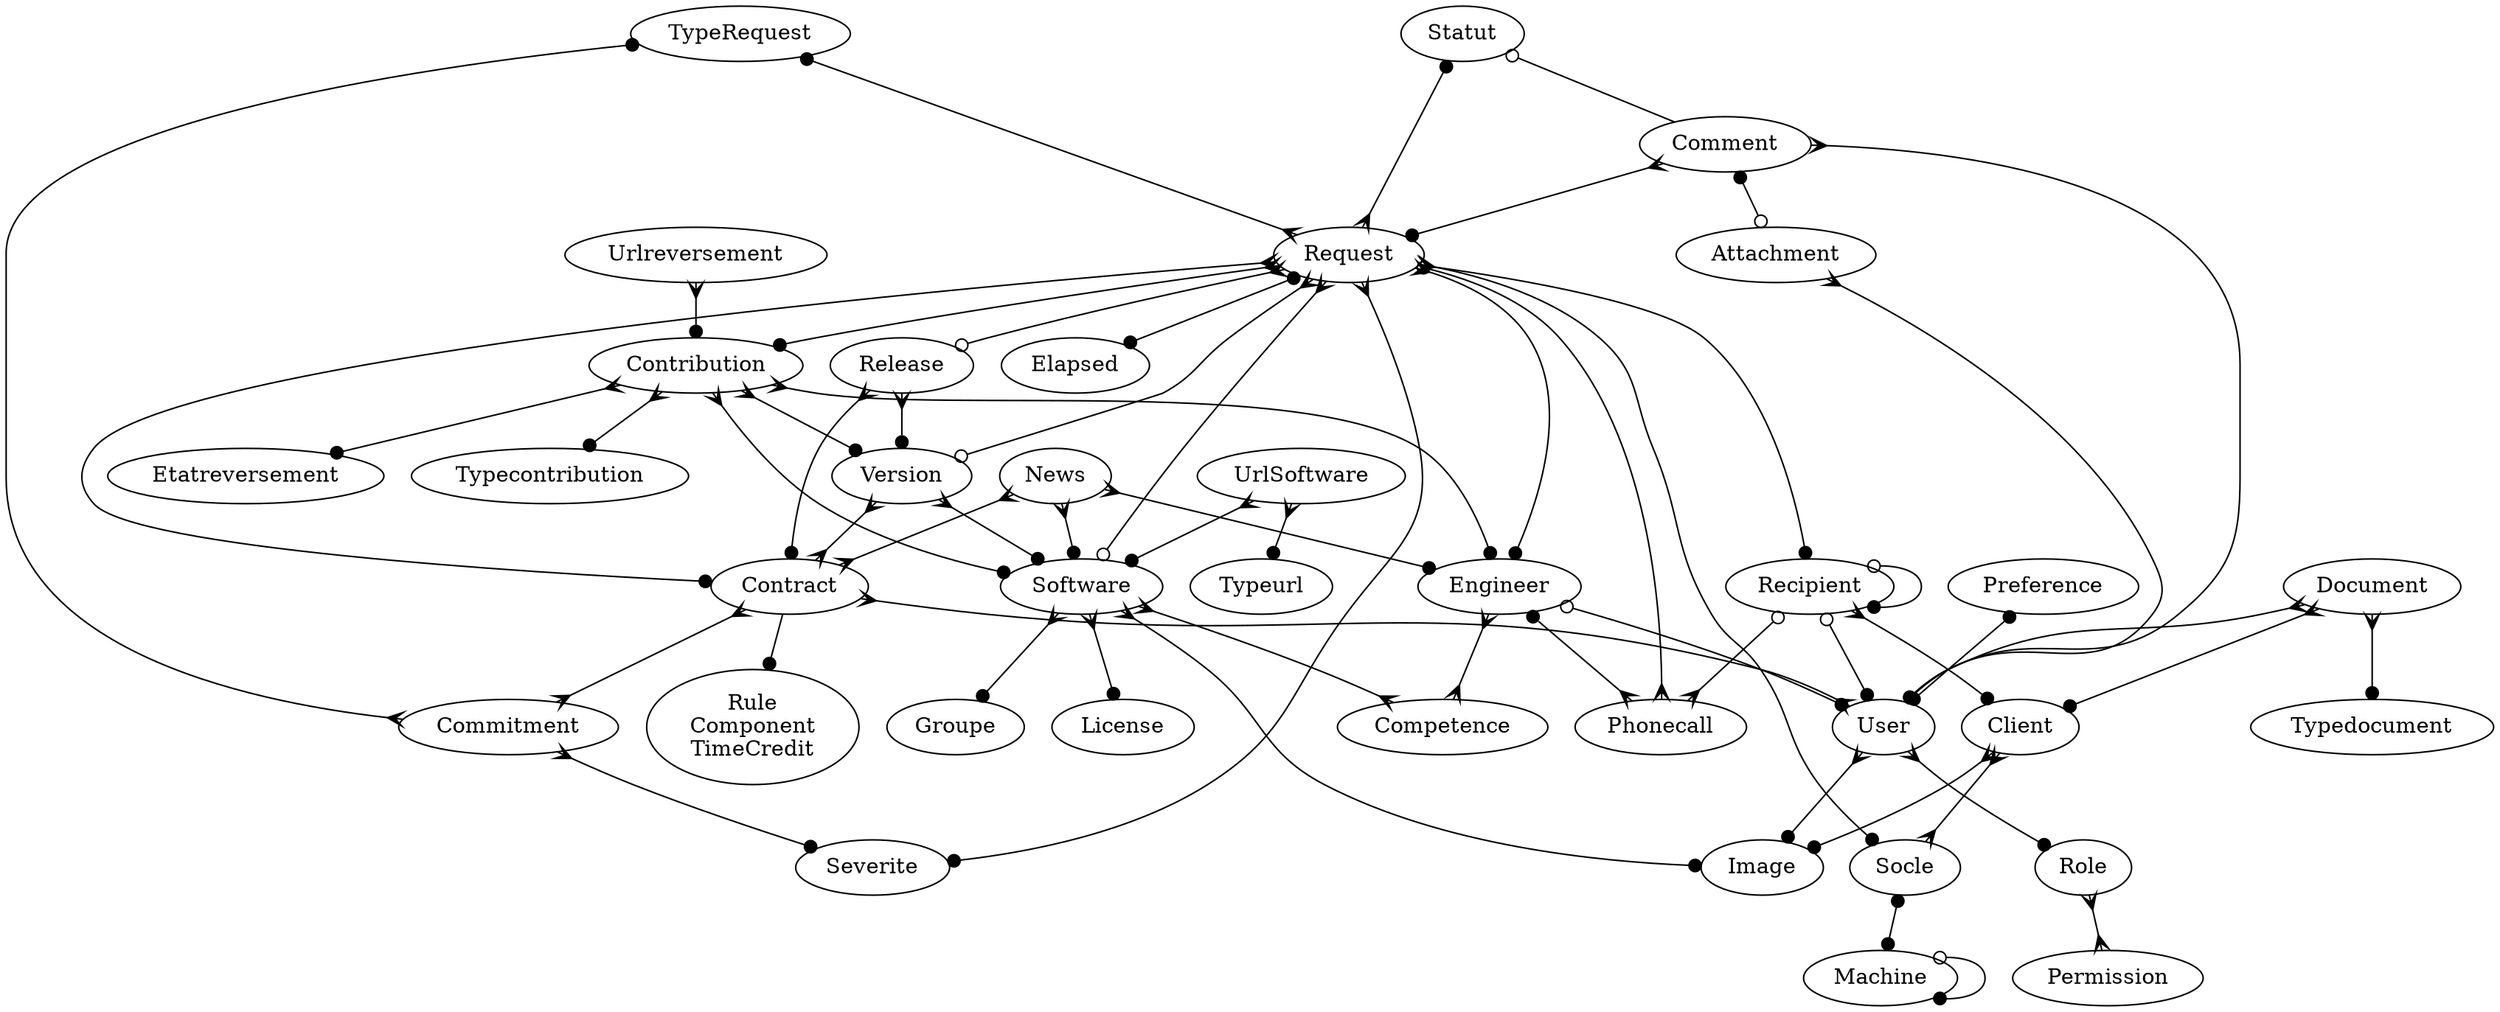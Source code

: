 digraph x {

//rotate=90;
{rank=min; Statut TypeRequest Statut }

Rule [label="Rule\nComponent\nTimeCredit"]

Recipient -> User [arrowhead=dot,arrowtail=odot,dir=both]
Recipient -> Phonecall [arrowhead=crow,arrowtail=odot,dir=both]
Recipient -> Client [arrowhead=dot,dir=both,arrowtail=crow]
Recipient -> Recipient [arrowhead=dot,arrowtail=odot,dir=both]

Client -> Image [arrowhead=dot,dir=both,arrowtail=crow]
Client -> Socle [arrowhead=crow,dir=both,arrowtail=crow]

Comment -> Request [arrowhead=dot,dir=both,arrowtail=crow]
Comment -> User [arrowhead=dot,dir=both,arrowtail=crow]
Comment -> Attachment [arrowhead=odot,dir=both,arrowtail=dot]
Comment -> Statut [arrowhead=odot]

Contract -> User [arrowhead=crow,dir=both,arrowtail=crow]
Contract -> Commitment [arrowhead=crow,arrowtail=crow,dir=both]
Contract -> Rule [arrowhead=dot,arrowtail=crow]

User -> Image [arrowhead=dot,dir=both,arrowtail=crow]
User -> Role [arrowhead=dot,arrowtail=crow,dir=both]
Engineer -> Competence [arrowhead=crow,arrowtail=crow,dir=both]
Engineer -> User [arrowhead=dot,arrowtail=odot,dir=both]
Engineer -> Phonecall [arrowhead=crow,dir=both,arrowtail=dot]

News -> Engineer [arrowhead=dot,dir=both,arrowtail=crow]
News -> Contract [arrowhead=crow,dir=both,arrowtail=crow]
News -> Software [arrowhead=dot,dir=both,arrowtail=crow]

Request -> TypeRequest [arrowhead=dot,dir=both,arrowtail=crow]
Request -> Elapsed [arrowhead=dot,dir=both,arrowtail=dot]
Request -> Severite [arrowhead=dot,dir=both,arrowtail=crow]
Request -> Recipient [arrowhead=dot,dir=both,arrowtail=crow]
Request -> Socle [arrowhead=dot,dir=both,arrowtail=crow]
Request -> Contribution [arrowhead=dot,dir=both,arrowtail=crow]
Request -> Contract [arrowhead=dot,dir=both,arrowtail=crow]
Request -> Statut [arrowhead=dot,dir=both,arrowtail=crow]
Request -> Engineer [arrowhead=dot,dir=both,arrowtail=crow]
Request -> Phonecall [arrowhead=crow,arrowtail=odot,dir=both]
Request -> Software [arrowhead=odot,dir=both,arrowtail=crow]
Request -> Release [arrowhead=odot,dir=both,arrowtail=crow]
Request -> Version [arrowhead=odot,dir=both,arrowtail=crow]

Software -> Competence [arrowhead=crow,arrowtail=crow,dir=both]
Software -> License [arrowhead=dot,dir=both,arrowtail=crow]
Software -> Groupe [arrowhead=dot,dir=both,arrowtail=crow]
Software -> Image [arrowhead=dot,dir=both,arrowtail=crow]


Version -> Software [arrowhead=dot,dir=both,arrowtail=crow]
Version -> Contract [arrowhead=crow,dir=both,arrowtail=crow]

Release -> Contract [arrowhead=dot,dir=both,arrowtail=crow]
Release -> Version [arrowhead=dot,dir=both,arrowtail=crow]


Preference -> User [arrowhead=dot,arrowtail=dot,dir=both]
Socle -> Machine [arrowhead=dot,dir=both,arrowtail=dot]
Machine -> Machine [arrowhead=dot,dir=both,arrowtail=odot]
UrlSoftware -> Software [arrowhead=dot,dir=both,arrowtail=crow]
UrlSoftware -> Typeurl [arrowhead=dot,dir=both,arrowtail=crow]
Commitment -> Severite [arrowhead=dot,dir=both,arrowtail=crow]
Commitment -> TypeRequest [arrowhead=dot,dir=both,arrowtail=crow]
Role -> Permission [arrowhead=crow,arrowtail=crow,dir=both]
Urlreversement -> Contribution [arrowhead=dot,dir=both,arrowtail=crow]

Contribution -> Etatreversement [arrowhead=dot,dir=both,arrowtail=crow]
Contribution -> Typecontribution [arrowhead=dot,dir=both,arrowtail=crow]
Contribution -> Software [arrowhead=dot,dir=both,arrowtail=crow]
Contribution -> Version [arrowhead=dot,arrowtail=crow,dir=both]
Contribution -> Engineer [arrowhead=dot,dir=both,arrowtail=crow]
Attachment -> User [arrowtail=crow,dir=both,arrowhead=dot]
Document -> Client [arrowhead=dot,dir=both,arrowtail=crow]
Document -> Typedocument [arrowhead=dot,dir=both,arrowtail=crow]
Document -> User [arrowhead=dot,dir=both,arrowtail=crow]


}
